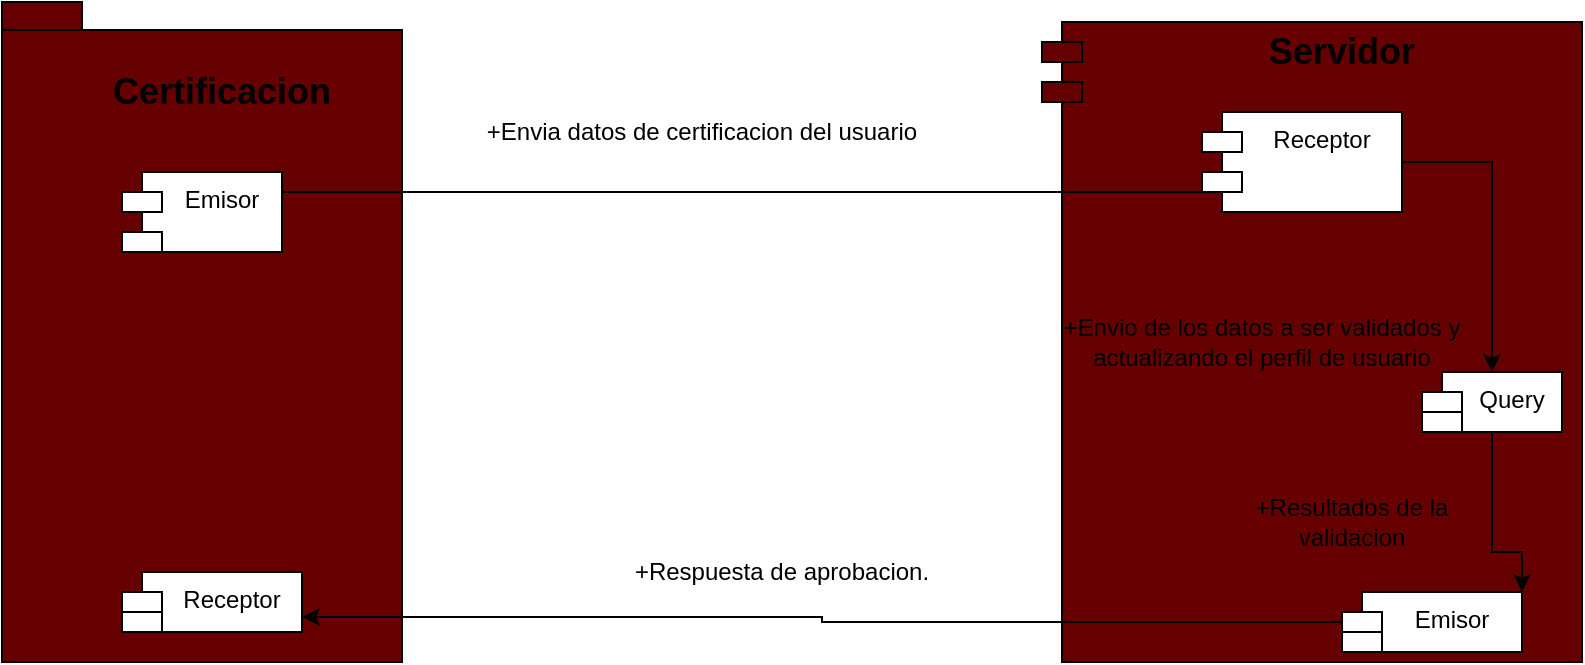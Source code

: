 <mxfile>
    <diagram id="8HcuFKKcV1h6HdpAe5w2" name="Page-1">
        <mxGraphModel dx="1633" dy="516" grid="1" gridSize="10" guides="1" tooltips="1" connect="1" arrows="1" fold="1" page="1" pageScale="1" pageWidth="827" pageHeight="1169" math="0" shadow="0">
            <root>
                <mxCell id="0"/>
                <mxCell id="1" parent="0"/>
                <mxCell id="2" value="" style="shape=folder;fontStyle=1;spacingTop=10;tabWidth=40;tabHeight=14;tabPosition=left;html=1;strokeColor=#000000;fillColor=#660000;" parent="1" vertex="1">
                    <mxGeometry x="-10" y="15" width="200" height="330" as="geometry"/>
                </mxCell>
                <mxCell id="3" value="" style="shape=module;align=center;spacingLeft=20;align=center;verticalAlign=top;fontFamily=Helvetica;fontSize=12;fontColor=#f0f0f0;strokeColor=#000000;fillColor=#660000;html=1;" parent="1" vertex="1">
                    <mxGeometry x="510" y="25" width="270" height="320" as="geometry"/>
                </mxCell>
                <mxCell id="12" style="edgeStyle=orthogonalEdgeStyle;rounded=0;orthogonalLoop=1;jettySize=auto;html=1;entryX=0.14;entryY=0.5;entryDx=0;entryDy=0;entryPerimeter=0;" parent="1" source="4" target="6" edge="1">
                    <mxGeometry relative="1" as="geometry">
                        <Array as="points">
                            <mxPoint x="604" y="110"/>
                        </Array>
                    </mxGeometry>
                </mxCell>
                <mxCell id="4" value="Emisor" style="shape=module;align=left;spacingLeft=20;align=center;verticalAlign=top;" parent="1" vertex="1">
                    <mxGeometry x="50" y="100" width="80" height="40" as="geometry"/>
                </mxCell>
                <mxCell id="5" value="Receptor" style="shape=module;align=left;spacingLeft=20;align=center;verticalAlign=top;" parent="1" vertex="1">
                    <mxGeometry x="50" y="300" width="90" height="30" as="geometry"/>
                </mxCell>
                <mxCell id="13" style="edgeStyle=orthogonalEdgeStyle;rounded=0;orthogonalLoop=1;jettySize=auto;html=1;" parent="1" source="6" target="7" edge="1">
                    <mxGeometry relative="1" as="geometry"/>
                </mxCell>
                <mxCell id="6" value="Receptor" style="shape=module;align=left;spacingLeft=20;align=center;verticalAlign=top;" parent="1" vertex="1">
                    <mxGeometry x="590" y="70" width="100" height="50" as="geometry"/>
                </mxCell>
                <mxCell id="14" style="edgeStyle=orthogonalEdgeStyle;rounded=0;orthogonalLoop=1;jettySize=auto;html=1;entryX=1;entryY=0;entryDx=0;entryDy=0;" parent="1" source="7" target="8" edge="1">
                    <mxGeometry relative="1" as="geometry">
                        <Array as="points">
                            <mxPoint x="735" y="290"/>
                            <mxPoint x="750" y="290"/>
                        </Array>
                    </mxGeometry>
                </mxCell>
                <mxCell id="7" value="Query" style="shape=module;align=left;spacingLeft=20;align=center;verticalAlign=top;" parent="1" vertex="1">
                    <mxGeometry x="700" y="200" width="70" height="30" as="geometry"/>
                </mxCell>
                <mxCell id="15" style="edgeStyle=orthogonalEdgeStyle;rounded=0;orthogonalLoop=1;jettySize=auto;html=1;entryX=1;entryY=0.75;entryDx=0;entryDy=0;" parent="1" source="8" target="5" edge="1">
                    <mxGeometry relative="1" as="geometry"/>
                </mxCell>
                <mxCell id="8" value="Emisor" style="shape=module;align=left;spacingLeft=20;align=center;verticalAlign=top;" parent="1" vertex="1">
                    <mxGeometry x="660" y="310" width="90" height="30" as="geometry"/>
                </mxCell>
                <mxCell id="9" value="&lt;font style=&quot;font-size: 18px&quot;&gt;&lt;b&gt;Certificacion&lt;/b&gt;&lt;/font&gt;" style="text;html=1;strokeColor=none;fillColor=none;align=center;verticalAlign=middle;whiteSpace=wrap;rounded=0;" parent="1" vertex="1">
                    <mxGeometry x="80" y="50" width="40" height="20" as="geometry"/>
                </mxCell>
                <mxCell id="11" value="&lt;font style=&quot;font-size: 18px&quot;&gt;&lt;b&gt;Servidor&lt;/b&gt;&lt;/font&gt;" style="text;html=1;strokeColor=none;fillColor=none;align=center;verticalAlign=middle;whiteSpace=wrap;rounded=0;" parent="1" vertex="1">
                    <mxGeometry x="640" y="30" width="40" height="20" as="geometry"/>
                </mxCell>
                <mxCell id="16" value="+Envia datos de certificacion del usuario" style="text;html=1;strokeColor=none;fillColor=none;align=center;verticalAlign=middle;whiteSpace=wrap;rounded=0;" parent="1" vertex="1">
                    <mxGeometry x="220" y="70" width="240" height="20" as="geometry"/>
                </mxCell>
                <mxCell id="18" value="+Envio de los datos a ser validados y actualizando el perfil de usuario" style="text;html=1;strokeColor=none;fillColor=none;align=center;verticalAlign=middle;whiteSpace=wrap;rounded=0;" parent="1" vertex="1">
                    <mxGeometry x="500" y="175" width="240" height="20" as="geometry"/>
                </mxCell>
                <mxCell id="19" value="+Resultados de la validacion" style="text;html=1;strokeColor=none;fillColor=none;align=center;verticalAlign=middle;whiteSpace=wrap;rounded=0;" parent="1" vertex="1">
                    <mxGeometry x="610" y="260" width="110" height="30" as="geometry"/>
                </mxCell>
                <mxCell id="20" value="+Respuesta de aprobacion." style="text;html=1;strokeColor=none;fillColor=none;align=center;verticalAlign=middle;whiteSpace=wrap;rounded=0;" parent="1" vertex="1">
                    <mxGeometry x="260" y="290" width="240" height="20" as="geometry"/>
                </mxCell>
            </root>
        </mxGraphModel>
    </diagram>
</mxfile>